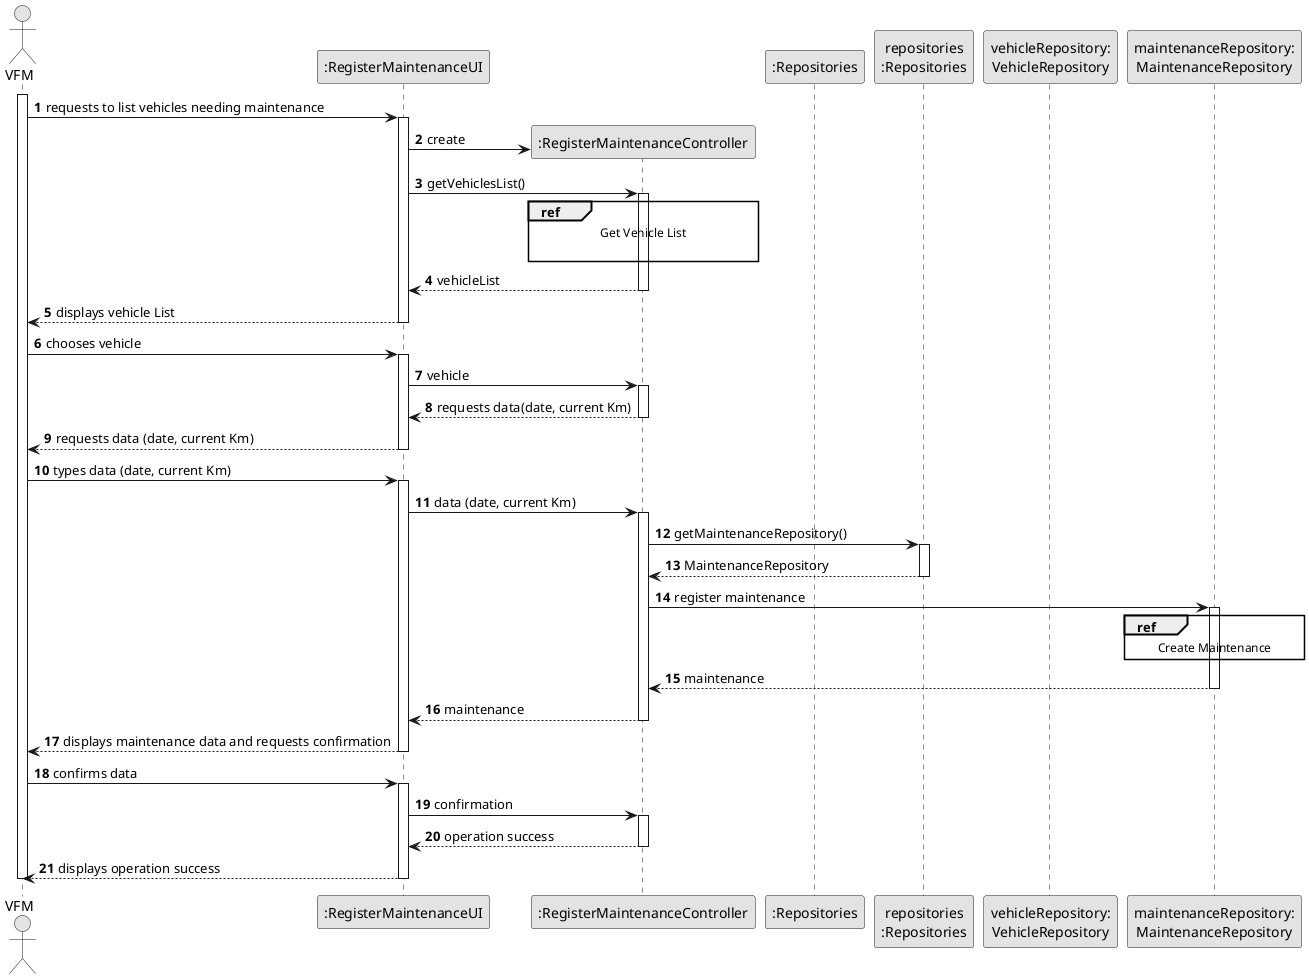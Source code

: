 @startuml
skinparam monochrome true
skinparam packageStyle rectangle
skinparam shadowing false

autonumber

'hide footbox
actor "VFM" as VFM
participant ":RegisterMaintenanceUI" as UI
participant ":RegisterMaintenanceController" as CTRL
participant ":Repositories" as RepositorySingleton
participant "repositories\n:Repositories" as PLAT
participant "vehicleRepository:\nVehicleRepository" as VehicleRepository
participant "maintenanceRepository:\nMaintenanceRepository" as MaintenanceRepository


activate VFM

    VFM -> UI : requests to list vehicles needing maintenance
    activate UI

        UI -> CTRL** : create

        UI -> CTRL : getVehiclesList()
        activate CTRL

             ref over CTRL
                Get Vehicle List

             end ref

            CTRL --> UI : vehicleList
            deactivate CTRL

            UI --> VFM : displays vehicle List
            deactivate UI

            VFM -> UI : chooses vehicle
            activate UI

            UI -> CTRL : vehicle
            activate CTRL

            CTRL --> UI : requests data(date, current Km)
            deactivate CTRL

            UI --> VFM : requests data (date, current Km)
            deactivate

            VFM -> UI : types data (date, current Km)
            activate UI

            UI -> CTRL : data (date, current Km)
            activate CTRL

            CTRL -> PLAT : getMaintenanceRepository()
            activate PLAT

            PLAT --> CTRL : MaintenanceRepository
            deactivate

            CTRL -> MaintenanceRepository : register maintenance
            activate MaintenanceRepository

                ref over MaintenanceRepository
                    Create Maintenance
                end
               MaintenanceRepository --> CTRL : maintenance
               deactivate
               CTRL --> UI : maintenance
               deactivate
               UI --> VFM : displays maintenance data and requests confirmation
               deactivate
               VFM -> UI : confirms data
               activate UI

               UI -> CTRL : confirmation
               activate CTRL

               CTRL --> UI : operation success
               deactivate
               UI --> VFM : displays operation success
               deactivate

               deactivate VFM


@enduml